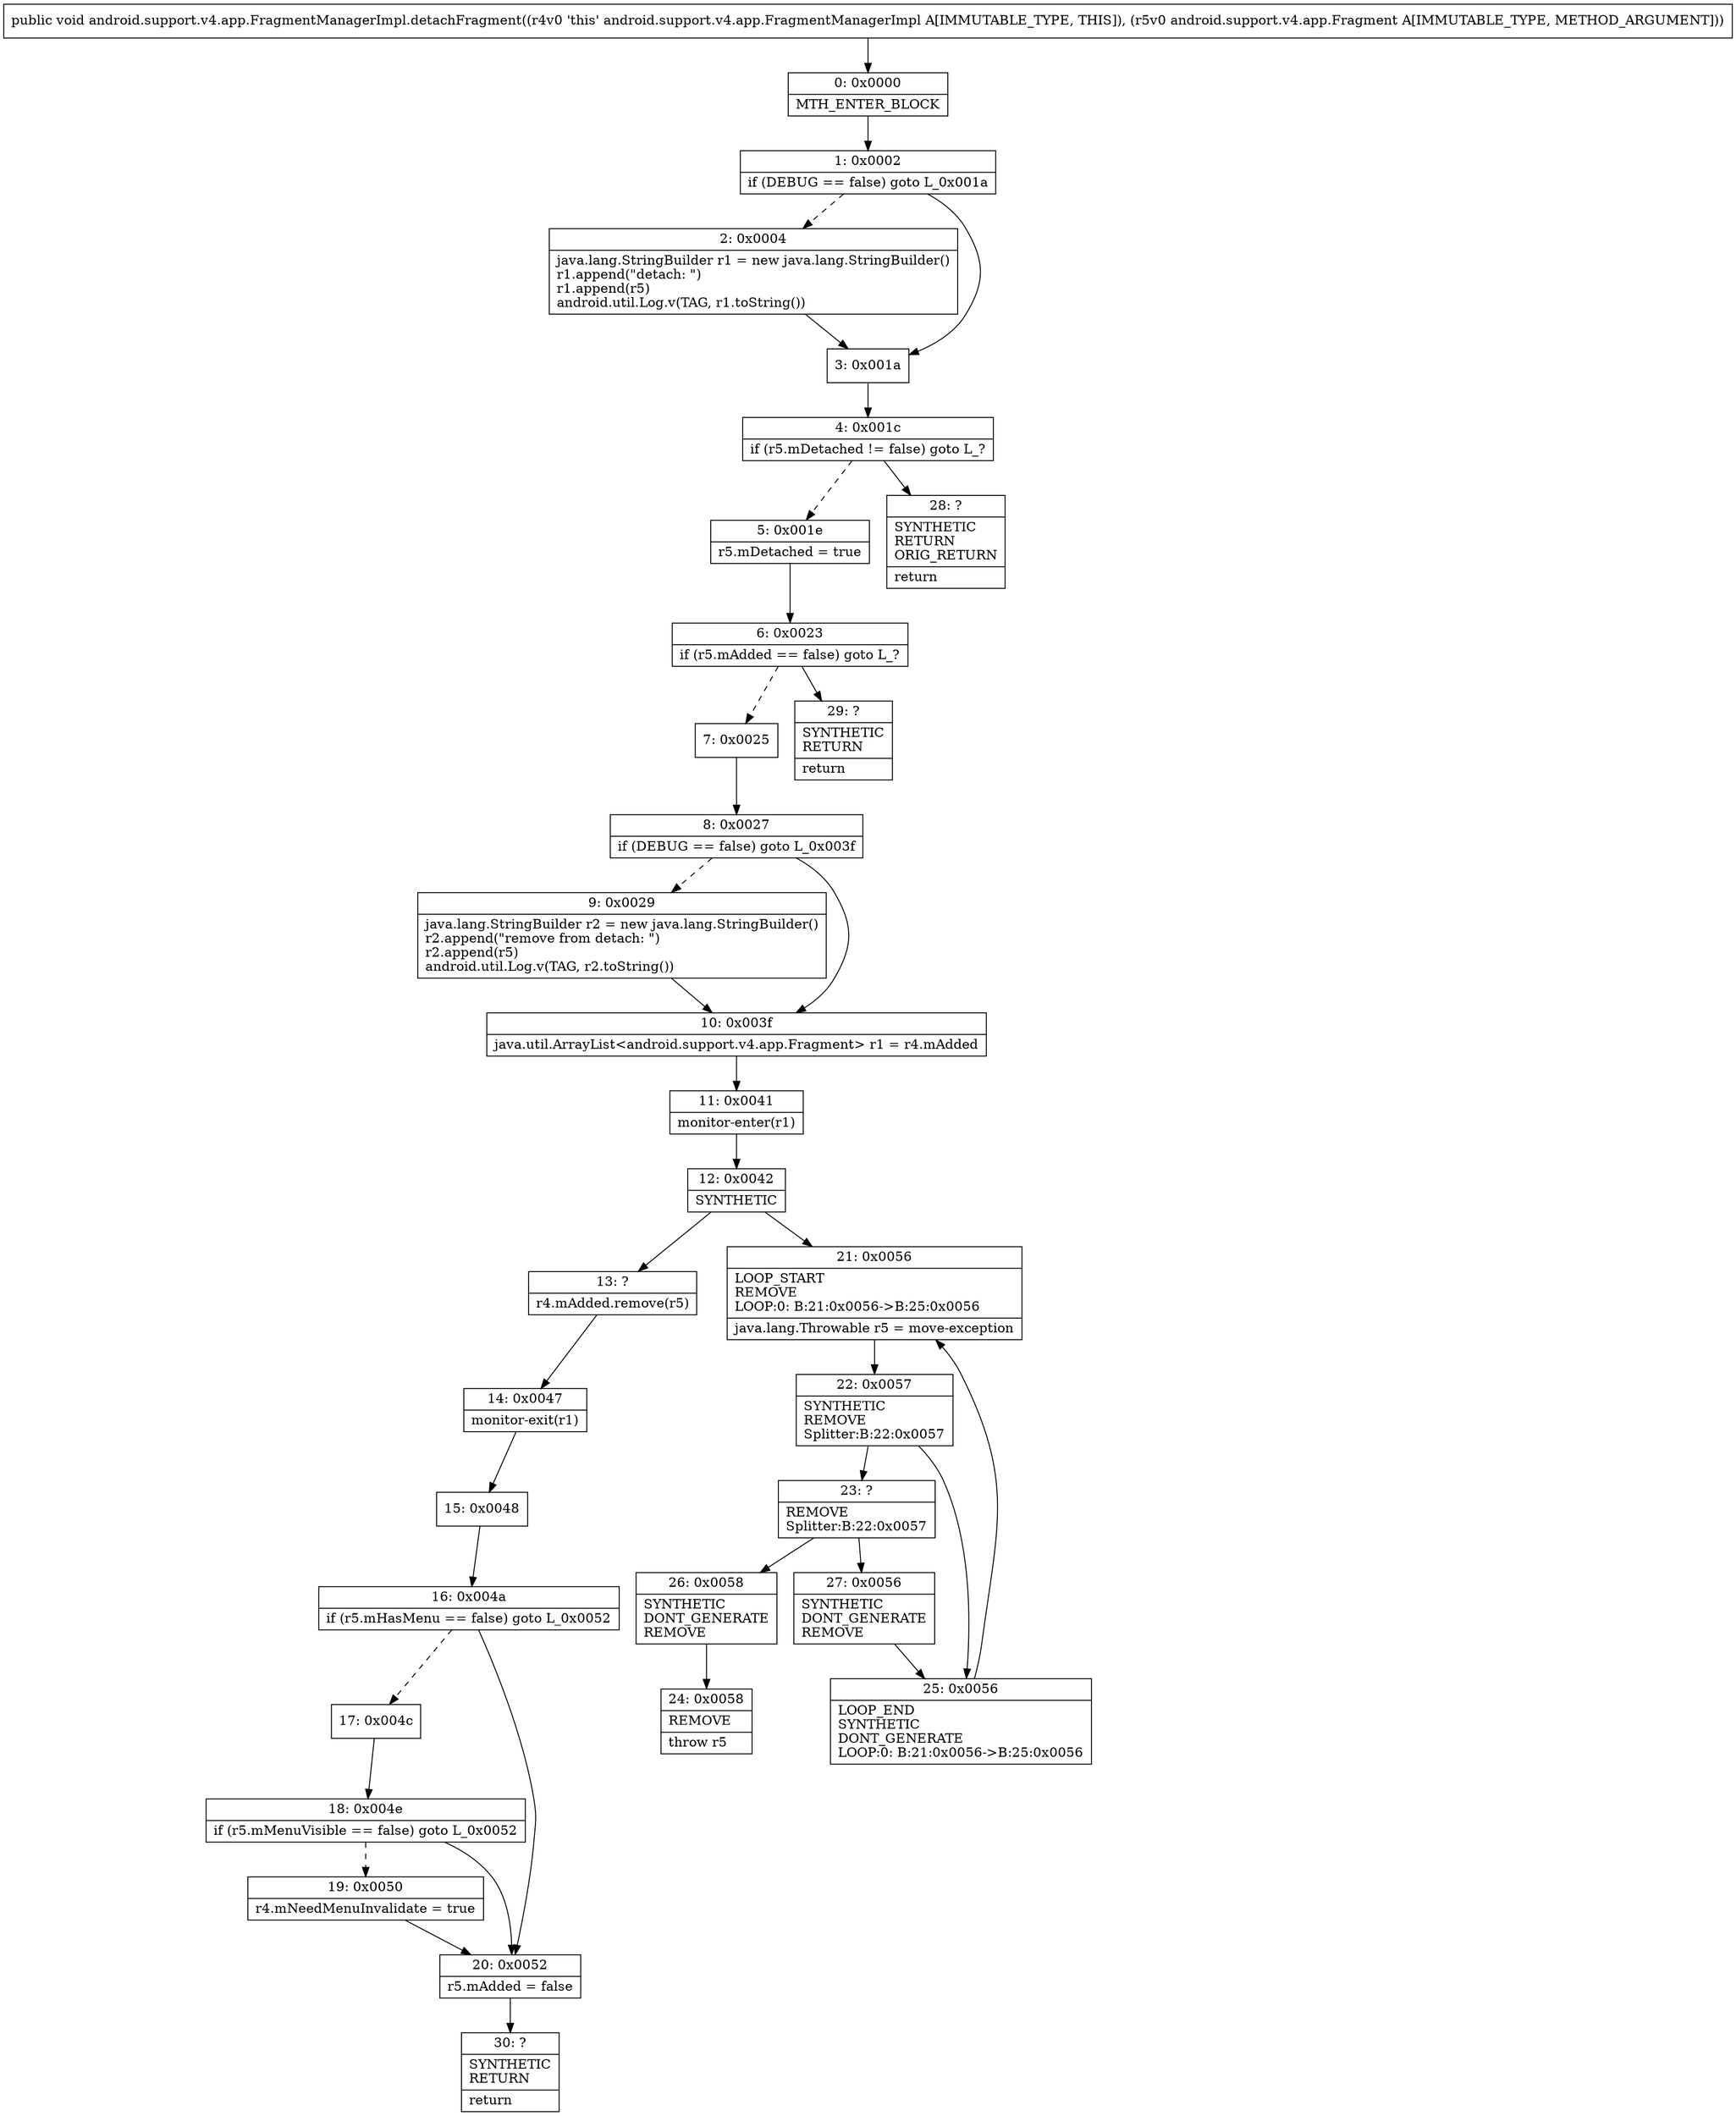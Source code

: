 digraph "CFG forandroid.support.v4.app.FragmentManagerImpl.detachFragment(Landroid\/support\/v4\/app\/Fragment;)V" {
Node_0 [shape=record,label="{0\:\ 0x0000|MTH_ENTER_BLOCK\l}"];
Node_1 [shape=record,label="{1\:\ 0x0002|if (DEBUG == false) goto L_0x001a\l}"];
Node_2 [shape=record,label="{2\:\ 0x0004|java.lang.StringBuilder r1 = new java.lang.StringBuilder()\lr1.append(\"detach: \")\lr1.append(r5)\landroid.util.Log.v(TAG, r1.toString())\l}"];
Node_3 [shape=record,label="{3\:\ 0x001a}"];
Node_4 [shape=record,label="{4\:\ 0x001c|if (r5.mDetached != false) goto L_?\l}"];
Node_5 [shape=record,label="{5\:\ 0x001e|r5.mDetached = true\l}"];
Node_6 [shape=record,label="{6\:\ 0x0023|if (r5.mAdded == false) goto L_?\l}"];
Node_7 [shape=record,label="{7\:\ 0x0025}"];
Node_8 [shape=record,label="{8\:\ 0x0027|if (DEBUG == false) goto L_0x003f\l}"];
Node_9 [shape=record,label="{9\:\ 0x0029|java.lang.StringBuilder r2 = new java.lang.StringBuilder()\lr2.append(\"remove from detach: \")\lr2.append(r5)\landroid.util.Log.v(TAG, r2.toString())\l}"];
Node_10 [shape=record,label="{10\:\ 0x003f|java.util.ArrayList\<android.support.v4.app.Fragment\> r1 = r4.mAdded\l}"];
Node_11 [shape=record,label="{11\:\ 0x0041|monitor\-enter(r1)\l}"];
Node_12 [shape=record,label="{12\:\ 0x0042|SYNTHETIC\l}"];
Node_13 [shape=record,label="{13\:\ ?|r4.mAdded.remove(r5)\l}"];
Node_14 [shape=record,label="{14\:\ 0x0047|monitor\-exit(r1)\l}"];
Node_15 [shape=record,label="{15\:\ 0x0048}"];
Node_16 [shape=record,label="{16\:\ 0x004a|if (r5.mHasMenu == false) goto L_0x0052\l}"];
Node_17 [shape=record,label="{17\:\ 0x004c}"];
Node_18 [shape=record,label="{18\:\ 0x004e|if (r5.mMenuVisible == false) goto L_0x0052\l}"];
Node_19 [shape=record,label="{19\:\ 0x0050|r4.mNeedMenuInvalidate = true\l}"];
Node_20 [shape=record,label="{20\:\ 0x0052|r5.mAdded = false\l}"];
Node_21 [shape=record,label="{21\:\ 0x0056|LOOP_START\lREMOVE\lLOOP:0: B:21:0x0056\-\>B:25:0x0056\l|java.lang.Throwable r5 = move\-exception\l}"];
Node_22 [shape=record,label="{22\:\ 0x0057|SYNTHETIC\lREMOVE\lSplitter:B:22:0x0057\l}"];
Node_23 [shape=record,label="{23\:\ ?|REMOVE\lSplitter:B:22:0x0057\l}"];
Node_24 [shape=record,label="{24\:\ 0x0058|REMOVE\l|throw r5\l}"];
Node_25 [shape=record,label="{25\:\ 0x0056|LOOP_END\lSYNTHETIC\lDONT_GENERATE\lLOOP:0: B:21:0x0056\-\>B:25:0x0056\l}"];
Node_26 [shape=record,label="{26\:\ 0x0058|SYNTHETIC\lDONT_GENERATE\lREMOVE\l}"];
Node_27 [shape=record,label="{27\:\ 0x0056|SYNTHETIC\lDONT_GENERATE\lREMOVE\l}"];
Node_28 [shape=record,label="{28\:\ ?|SYNTHETIC\lRETURN\lORIG_RETURN\l|return\l}"];
Node_29 [shape=record,label="{29\:\ ?|SYNTHETIC\lRETURN\l|return\l}"];
Node_30 [shape=record,label="{30\:\ ?|SYNTHETIC\lRETURN\l|return\l}"];
MethodNode[shape=record,label="{public void android.support.v4.app.FragmentManagerImpl.detachFragment((r4v0 'this' android.support.v4.app.FragmentManagerImpl A[IMMUTABLE_TYPE, THIS]), (r5v0 android.support.v4.app.Fragment A[IMMUTABLE_TYPE, METHOD_ARGUMENT])) }"];
MethodNode -> Node_0;
Node_0 -> Node_1;
Node_1 -> Node_2[style=dashed];
Node_1 -> Node_3;
Node_2 -> Node_3;
Node_3 -> Node_4;
Node_4 -> Node_5[style=dashed];
Node_4 -> Node_28;
Node_5 -> Node_6;
Node_6 -> Node_7[style=dashed];
Node_6 -> Node_29;
Node_7 -> Node_8;
Node_8 -> Node_9[style=dashed];
Node_8 -> Node_10;
Node_9 -> Node_10;
Node_10 -> Node_11;
Node_11 -> Node_12;
Node_12 -> Node_13;
Node_12 -> Node_21;
Node_13 -> Node_14;
Node_14 -> Node_15;
Node_15 -> Node_16;
Node_16 -> Node_17[style=dashed];
Node_16 -> Node_20;
Node_17 -> Node_18;
Node_18 -> Node_19[style=dashed];
Node_18 -> Node_20;
Node_19 -> Node_20;
Node_20 -> Node_30;
Node_21 -> Node_22;
Node_22 -> Node_23;
Node_22 -> Node_25;
Node_23 -> Node_26;
Node_23 -> Node_27;
Node_25 -> Node_21;
Node_26 -> Node_24;
Node_27 -> Node_25;
}

